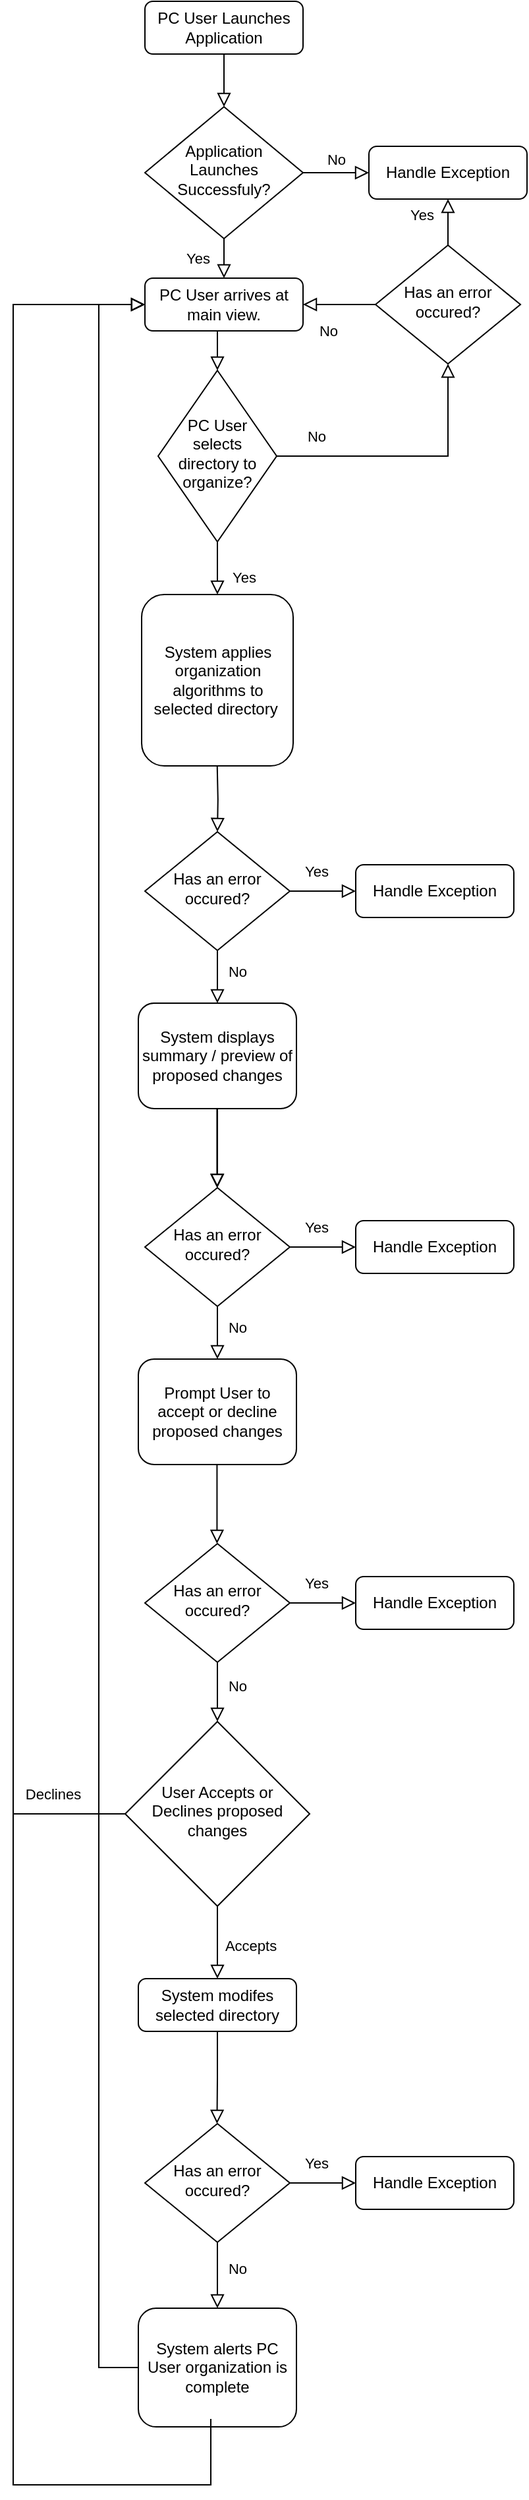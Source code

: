 <mxfile version="20.7.4" type="device"><diagram id="C5RBs43oDa-KdzZeNtuy" name="Page-1"><mxGraphModel dx="375" dy="439" grid="1" gridSize="10" guides="1" tooltips="1" connect="1" arrows="1" fold="1" page="1" pageScale="1" pageWidth="827" pageHeight="1169" math="0" shadow="0"><root><mxCell id="WIyWlLk6GJQsqaUBKTNV-0"/><mxCell id="WIyWlLk6GJQsqaUBKTNV-1" parent="WIyWlLk6GJQsqaUBKTNV-0"/><mxCell id="WIyWlLk6GJQsqaUBKTNV-2" value="" style="rounded=0;html=1;jettySize=auto;orthogonalLoop=1;fontSize=11;endArrow=block;endFill=0;endSize=8;strokeWidth=1;shadow=0;labelBackgroundColor=none;edgeStyle=orthogonalEdgeStyle;" parent="WIyWlLk6GJQsqaUBKTNV-1" source="WIyWlLk6GJQsqaUBKTNV-3" target="WIyWlLk6GJQsqaUBKTNV-6" edge="1"><mxGeometry relative="1" as="geometry"/></mxCell><mxCell id="WIyWlLk6GJQsqaUBKTNV-3" value="PC User Launches Application" style="rounded=1;whiteSpace=wrap;html=1;fontSize=12;glass=0;strokeWidth=1;shadow=0;" parent="WIyWlLk6GJQsqaUBKTNV-1" vertex="1"><mxGeometry x="160" y="80" width="120" height="40" as="geometry"/></mxCell><mxCell id="WIyWlLk6GJQsqaUBKTNV-4" value="Yes" style="rounded=0;html=1;jettySize=auto;orthogonalLoop=1;fontSize=11;endArrow=block;endFill=0;endSize=8;strokeWidth=1;shadow=0;labelBackgroundColor=none;edgeStyle=orthogonalEdgeStyle;entryX=0.5;entryY=0;entryDx=0;entryDy=0;" parent="WIyWlLk6GJQsqaUBKTNV-1" source="WIyWlLk6GJQsqaUBKTNV-6" target="dUDngrsz6RCgi_Tcqs33-11" edge="1"><mxGeometry y="20" relative="1" as="geometry"><mxPoint as="offset"/><mxPoint x="220.029" y="290.023" as="targetPoint"/></mxGeometry></mxCell><mxCell id="WIyWlLk6GJQsqaUBKTNV-6" value="Application Launches Successfuly?" style="rhombus;whiteSpace=wrap;html=1;shadow=0;fontFamily=Helvetica;fontSize=12;align=center;strokeWidth=1;spacing=6;spacingTop=-4;" parent="WIyWlLk6GJQsqaUBKTNV-1" vertex="1"><mxGeometry x="160" y="160" width="120" height="100" as="geometry"/></mxCell><mxCell id="dUDngrsz6RCgi_Tcqs33-4" value="No" style="edgeStyle=orthogonalEdgeStyle;rounded=0;html=1;jettySize=auto;orthogonalLoop=1;fontSize=11;endArrow=block;endFill=0;endSize=8;strokeWidth=1;shadow=0;labelBackgroundColor=none;exitX=1;exitY=0.5;exitDx=0;exitDy=0;" parent="WIyWlLk6GJQsqaUBKTNV-1" source="WIyWlLk6GJQsqaUBKTNV-6" target="dUDngrsz6RCgi_Tcqs33-5" edge="1"><mxGeometry y="10" relative="1" as="geometry"><mxPoint as="offset"/><mxPoint x="280" y="210" as="sourcePoint"/></mxGeometry></mxCell><mxCell id="dUDngrsz6RCgi_Tcqs33-5" value="Handle Exception" style="rounded=1;whiteSpace=wrap;html=1;fontSize=12;glass=0;strokeWidth=1;shadow=0;" parent="WIyWlLk6GJQsqaUBKTNV-1" vertex="1"><mxGeometry x="330" y="190" width="120" height="40" as="geometry"/></mxCell><mxCell id="dUDngrsz6RCgi_Tcqs33-11" value="PC User arrives at main view." style="rounded=1;whiteSpace=wrap;html=1;fontSize=12;glass=0;strokeWidth=1;shadow=0;" parent="WIyWlLk6GJQsqaUBKTNV-1" vertex="1"><mxGeometry x="160" y="290" width="120" height="40" as="geometry"/></mxCell><mxCell id="dUDngrsz6RCgi_Tcqs33-13" value="Yes" style="rounded=0;html=1;jettySize=auto;orthogonalLoop=1;fontSize=11;endArrow=block;endFill=0;endSize=8;strokeWidth=1;shadow=0;labelBackgroundColor=none;edgeStyle=orthogonalEdgeStyle;" parent="WIyWlLk6GJQsqaUBKTNV-1" source="dUDngrsz6RCgi_Tcqs33-15" target="dUDngrsz6RCgi_Tcqs33-16" edge="1"><mxGeometry x="0.333" y="20" relative="1" as="geometry"><mxPoint as="offset"/></mxGeometry></mxCell><mxCell id="dUDngrsz6RCgi_Tcqs33-15" value="PC User selects directory to organize?" style="rhombus;whiteSpace=wrap;html=1;shadow=0;fontFamily=Helvetica;fontSize=12;align=center;strokeWidth=1;spacing=6;spacingTop=-4;" parent="WIyWlLk6GJQsqaUBKTNV-1" vertex="1"><mxGeometry x="170" y="360" width="90" height="130" as="geometry"/></mxCell><mxCell id="dUDngrsz6RCgi_Tcqs33-16" value="System applies organization algorithms to selected directory&amp;nbsp;" style="rounded=1;whiteSpace=wrap;html=1;fontSize=12;glass=0;strokeWidth=1;shadow=0;" parent="WIyWlLk6GJQsqaUBKTNV-1" vertex="1"><mxGeometry x="157.5" y="530" width="115" height="130" as="geometry"/></mxCell><mxCell id="dUDngrsz6RCgi_Tcqs33-18" value="" style="rounded=0;html=1;jettySize=auto;orthogonalLoop=1;fontSize=11;endArrow=block;endFill=0;endSize=8;strokeWidth=1;shadow=0;labelBackgroundColor=none;edgeStyle=orthogonalEdgeStyle;entryX=0.5;entryY=0;entryDx=0;entryDy=0;exitX=0.5;exitY=1;exitDx=0;exitDy=0;" parent="WIyWlLk6GJQsqaUBKTNV-1" source="dUDngrsz6RCgi_Tcqs33-11" target="dUDngrsz6RCgi_Tcqs33-15" edge="1"><mxGeometry y="20" relative="1" as="geometry"><mxPoint as="offset"/><mxPoint x="219.929" y="329.996" as="sourcePoint"/><mxPoint x="219.9" y="360.02" as="targetPoint"/></mxGeometry></mxCell><mxCell id="dUDngrsz6RCgi_Tcqs33-21" value="Has an error occured?" style="rhombus;whiteSpace=wrap;html=1;shadow=0;fontFamily=Helvetica;fontSize=12;align=center;strokeWidth=1;spacing=6;spacingTop=-4;" parent="WIyWlLk6GJQsqaUBKTNV-1" vertex="1"><mxGeometry x="335" y="265" width="110" height="90" as="geometry"/></mxCell><mxCell id="dUDngrsz6RCgi_Tcqs33-22" value="No" style="rounded=0;html=1;jettySize=auto;orthogonalLoop=1;fontSize=11;endArrow=block;endFill=0;endSize=8;strokeWidth=1;shadow=0;labelBackgroundColor=none;edgeStyle=orthogonalEdgeStyle;exitX=1;exitY=0.5;exitDx=0;exitDy=0;entryX=0.5;entryY=1;entryDx=0;entryDy=0;" parent="WIyWlLk6GJQsqaUBKTNV-1" source="dUDngrsz6RCgi_Tcqs33-15" target="dUDngrsz6RCgi_Tcqs33-21" edge="1"><mxGeometry x="-0.7" y="15" relative="1" as="geometry"><mxPoint as="offset"/><mxPoint x="480" y="470" as="sourcePoint"/><mxPoint x="480" y="530" as="targetPoint"/></mxGeometry></mxCell><mxCell id="dUDngrsz6RCgi_Tcqs33-23" value="No" style="rounded=0;html=1;jettySize=auto;orthogonalLoop=1;fontSize=11;endArrow=block;endFill=0;endSize=8;strokeWidth=1;shadow=0;labelBackgroundColor=none;edgeStyle=orthogonalEdgeStyle;exitX=0;exitY=0.5;exitDx=0;exitDy=0;entryX=1;entryY=0.5;entryDx=0;entryDy=0;" parent="WIyWlLk6GJQsqaUBKTNV-1" source="dUDngrsz6RCgi_Tcqs33-21" target="dUDngrsz6RCgi_Tcqs33-11" edge="1"><mxGeometry x="0.333" y="20" relative="1" as="geometry"><mxPoint as="offset"/><mxPoint x="490" y="480" as="sourcePoint"/><mxPoint x="490" y="540" as="targetPoint"/></mxGeometry></mxCell><mxCell id="dUDngrsz6RCgi_Tcqs33-24" value="Yes" style="rounded=0;html=1;jettySize=auto;orthogonalLoop=1;fontSize=11;endArrow=block;endFill=0;endSize=8;strokeWidth=1;shadow=0;labelBackgroundColor=none;edgeStyle=orthogonalEdgeStyle;exitX=0.5;exitY=0;exitDx=0;exitDy=0;entryX=0.5;entryY=1;entryDx=0;entryDy=0;" parent="WIyWlLk6GJQsqaUBKTNV-1" source="dUDngrsz6RCgi_Tcqs33-21" target="dUDngrsz6RCgi_Tcqs33-5" edge="1"><mxGeometry x="0.333" y="20" relative="1" as="geometry"><mxPoint as="offset"/><mxPoint x="500" y="490" as="sourcePoint"/><mxPoint x="500" y="550" as="targetPoint"/></mxGeometry></mxCell><mxCell id="dUDngrsz6RCgi_Tcqs33-26" value="Has an error occured?" style="rhombus;whiteSpace=wrap;html=1;shadow=0;fontFamily=Helvetica;fontSize=12;align=center;strokeWidth=1;spacing=6;spacingTop=-4;" parent="WIyWlLk6GJQsqaUBKTNV-1" vertex="1"><mxGeometry x="160" y="710" width="110" height="90" as="geometry"/></mxCell><mxCell id="dUDngrsz6RCgi_Tcqs33-27" value="" style="rounded=0;html=1;jettySize=auto;orthogonalLoop=1;fontSize=11;endArrow=block;endFill=0;endSize=8;strokeWidth=1;shadow=0;labelBackgroundColor=none;edgeStyle=orthogonalEdgeStyle;entryX=0.5;entryY=0;entryDx=0;entryDy=0;" parent="WIyWlLk6GJQsqaUBKTNV-1" target="dUDngrsz6RCgi_Tcqs33-26" edge="1"><mxGeometry x="0.333" y="20" relative="1" as="geometry"><mxPoint as="offset"/><mxPoint x="214.86" y="660" as="sourcePoint"/><mxPoint x="214.86" y="700" as="targetPoint"/></mxGeometry></mxCell><mxCell id="dUDngrsz6RCgi_Tcqs33-28" value="Handle Exception" style="rounded=1;whiteSpace=wrap;html=1;fontSize=12;glass=0;strokeWidth=1;shadow=0;" parent="WIyWlLk6GJQsqaUBKTNV-1" vertex="1"><mxGeometry x="320" y="735" width="120" height="40" as="geometry"/></mxCell><mxCell id="dUDngrsz6RCgi_Tcqs33-29" value="Yes" style="rounded=0;html=1;jettySize=auto;orthogonalLoop=1;fontSize=11;endArrow=block;endFill=0;endSize=8;strokeWidth=1;shadow=0;labelBackgroundColor=none;edgeStyle=orthogonalEdgeStyle;exitX=1;exitY=0.5;exitDx=0;exitDy=0;entryX=0;entryY=0.5;entryDx=0;entryDy=0;" parent="WIyWlLk6GJQsqaUBKTNV-1" source="dUDngrsz6RCgi_Tcqs33-26" target="dUDngrsz6RCgi_Tcqs33-28" edge="1"><mxGeometry x="-0.2" y="15" relative="1" as="geometry"><mxPoint as="offset"/><mxPoint x="225" y="500" as="sourcePoint"/><mxPoint x="225" y="540" as="targetPoint"/></mxGeometry></mxCell><mxCell id="dUDngrsz6RCgi_Tcqs33-30" value="System displays summary / preview of proposed changes" style="rounded=1;whiteSpace=wrap;html=1;fontSize=12;glass=0;strokeWidth=1;shadow=0;" parent="WIyWlLk6GJQsqaUBKTNV-1" vertex="1"><mxGeometry x="155" y="840" width="120" height="80" as="geometry"/></mxCell><mxCell id="dUDngrsz6RCgi_Tcqs33-31" value="No" style="rounded=0;html=1;jettySize=auto;orthogonalLoop=1;fontSize=11;endArrow=block;endFill=0;endSize=8;strokeWidth=1;shadow=0;labelBackgroundColor=none;edgeStyle=orthogonalEdgeStyle;exitX=0.5;exitY=1;exitDx=0;exitDy=0;entryX=0.5;entryY=0;entryDx=0;entryDy=0;" parent="WIyWlLk6GJQsqaUBKTNV-1" source="dUDngrsz6RCgi_Tcqs33-26" target="dUDngrsz6RCgi_Tcqs33-30" edge="1"><mxGeometry x="-0.2" y="15" relative="1" as="geometry"><mxPoint as="offset"/><mxPoint x="280" y="765" as="sourcePoint"/><mxPoint x="330" y="765" as="targetPoint"/></mxGeometry></mxCell><mxCell id="dUDngrsz6RCgi_Tcqs33-39" value="Has an error occured?" style="rhombus;whiteSpace=wrap;html=1;shadow=0;fontFamily=Helvetica;fontSize=12;align=center;strokeWidth=1;spacing=6;spacingTop=-4;" parent="WIyWlLk6GJQsqaUBKTNV-1" vertex="1"><mxGeometry x="160" y="980" width="110" height="90" as="geometry"/></mxCell><mxCell id="dUDngrsz6RCgi_Tcqs33-40" value="" style="rounded=0;html=1;jettySize=auto;orthogonalLoop=1;fontSize=11;endArrow=block;endFill=0;endSize=8;strokeWidth=1;shadow=0;labelBackgroundColor=none;edgeStyle=orthogonalEdgeStyle;entryX=0.5;entryY=0;entryDx=0;entryDy=0;exitX=0.5;exitY=1;exitDx=0;exitDy=0;" parent="WIyWlLk6GJQsqaUBKTNV-1" source="dUDngrsz6RCgi_Tcqs33-30" target="dUDngrsz6RCgi_Tcqs33-39" edge="1"><mxGeometry x="0.333" y="20" relative="1" as="geometry"><mxPoint as="offset"/><mxPoint x="214.86" y="930" as="sourcePoint"/><mxPoint x="214.86" y="970" as="targetPoint"/></mxGeometry></mxCell><mxCell id="dUDngrsz6RCgi_Tcqs33-41" value="Handle Exception" style="rounded=1;whiteSpace=wrap;html=1;fontSize=12;glass=0;strokeWidth=1;shadow=0;" parent="WIyWlLk6GJQsqaUBKTNV-1" vertex="1"><mxGeometry x="320" y="1005" width="120" height="40" as="geometry"/></mxCell><mxCell id="dUDngrsz6RCgi_Tcqs33-42" value="Yes" style="rounded=0;html=1;jettySize=auto;orthogonalLoop=1;fontSize=11;endArrow=block;endFill=0;endSize=8;strokeWidth=1;shadow=0;labelBackgroundColor=none;edgeStyle=orthogonalEdgeStyle;exitX=1;exitY=0.5;exitDx=0;exitDy=0;entryX=0;entryY=0.5;entryDx=0;entryDy=0;" parent="WIyWlLk6GJQsqaUBKTNV-1" source="dUDngrsz6RCgi_Tcqs33-39" target="dUDngrsz6RCgi_Tcqs33-41" edge="1"><mxGeometry x="-0.2" y="15" relative="1" as="geometry"><mxPoint as="offset"/><mxPoint x="225" y="770" as="sourcePoint"/><mxPoint x="225" y="810" as="targetPoint"/></mxGeometry></mxCell><mxCell id="dUDngrsz6RCgi_Tcqs33-43" value="No" style="rounded=0;html=1;jettySize=auto;orthogonalLoop=1;fontSize=11;endArrow=block;endFill=0;endSize=8;strokeWidth=1;shadow=0;labelBackgroundColor=none;edgeStyle=orthogonalEdgeStyle;exitX=0.5;exitY=1;exitDx=0;exitDy=0;entryX=0.5;entryY=0;entryDx=0;entryDy=0;" parent="WIyWlLk6GJQsqaUBKTNV-1" source="dUDngrsz6RCgi_Tcqs33-39" edge="1"><mxGeometry x="-0.2" y="15" relative="1" as="geometry"><mxPoint as="offset"/><mxPoint x="280" y="1035" as="sourcePoint"/><mxPoint x="215" y="1110" as="targetPoint"/></mxGeometry></mxCell><mxCell id="dUDngrsz6RCgi_Tcqs33-44" value="Prompt User to accept or decline proposed changes" style="rounded=1;whiteSpace=wrap;html=1;fontSize=12;glass=0;strokeWidth=1;shadow=0;" parent="WIyWlLk6GJQsqaUBKTNV-1" vertex="1"><mxGeometry x="155" y="1110" width="120" height="80" as="geometry"/></mxCell><mxCell id="dUDngrsz6RCgi_Tcqs33-46" value="" style="rounded=0;html=1;jettySize=auto;orthogonalLoop=1;fontSize=11;endArrow=block;endFill=0;endSize=8;strokeWidth=1;shadow=0;labelBackgroundColor=none;edgeStyle=orthogonalEdgeStyle;entryX=0.5;entryY=0;entryDx=0;entryDy=0;exitX=0.5;exitY=1;exitDx=0;exitDy=0;" parent="WIyWlLk6GJQsqaUBKTNV-1" edge="1"><mxGeometry x="0.333" y="20" relative="1" as="geometry"><mxPoint as="offset"/><mxPoint x="214.71" y="920" as="sourcePoint"/><mxPoint x="214.71" y="980" as="targetPoint"/></mxGeometry></mxCell><mxCell id="dUDngrsz6RCgi_Tcqs33-47" value="Has an error occured?" style="rhombus;whiteSpace=wrap;html=1;shadow=0;fontFamily=Helvetica;fontSize=12;align=center;strokeWidth=1;spacing=6;spacingTop=-4;" parent="WIyWlLk6GJQsqaUBKTNV-1" vertex="1"><mxGeometry x="160" y="1250" width="110" height="90" as="geometry"/></mxCell><mxCell id="dUDngrsz6RCgi_Tcqs33-48" value="Handle Exception" style="rounded=1;whiteSpace=wrap;html=1;fontSize=12;glass=0;strokeWidth=1;shadow=0;" parent="WIyWlLk6GJQsqaUBKTNV-1" vertex="1"><mxGeometry x="320" y="1275" width="120" height="40" as="geometry"/></mxCell><mxCell id="dUDngrsz6RCgi_Tcqs33-49" value="Yes" style="rounded=0;html=1;jettySize=auto;orthogonalLoop=1;fontSize=11;endArrow=block;endFill=0;endSize=8;strokeWidth=1;shadow=0;labelBackgroundColor=none;edgeStyle=orthogonalEdgeStyle;exitX=1;exitY=0.5;exitDx=0;exitDy=0;entryX=0;entryY=0.5;entryDx=0;entryDy=0;" parent="WIyWlLk6GJQsqaUBKTNV-1" source="dUDngrsz6RCgi_Tcqs33-47" target="dUDngrsz6RCgi_Tcqs33-48" edge="1"><mxGeometry x="-0.2" y="15" relative="1" as="geometry"><mxPoint as="offset"/><mxPoint x="225" y="1040" as="sourcePoint"/><mxPoint x="225" y="1080" as="targetPoint"/></mxGeometry></mxCell><mxCell id="dUDngrsz6RCgi_Tcqs33-50" value="No" style="rounded=0;html=1;jettySize=auto;orthogonalLoop=1;fontSize=11;endArrow=block;endFill=0;endSize=8;strokeWidth=1;shadow=0;labelBackgroundColor=none;edgeStyle=orthogonalEdgeStyle;exitX=0.5;exitY=1;exitDx=0;exitDy=0;entryX=0.5;entryY=0;entryDx=0;entryDy=0;" parent="WIyWlLk6GJQsqaUBKTNV-1" source="dUDngrsz6RCgi_Tcqs33-47" target="dUDngrsz6RCgi_Tcqs33-52" edge="1"><mxGeometry x="-0.2" y="15" relative="1" as="geometry"><mxPoint as="offset"/><mxPoint x="280" y="1305" as="sourcePoint"/><mxPoint x="215" y="1380" as="targetPoint"/></mxGeometry></mxCell><mxCell id="dUDngrsz6RCgi_Tcqs33-51" value="" style="rounded=0;html=1;jettySize=auto;orthogonalLoop=1;fontSize=11;endArrow=block;endFill=0;endSize=8;strokeWidth=1;shadow=0;labelBackgroundColor=none;edgeStyle=orthogonalEdgeStyle;entryX=0.5;entryY=0;entryDx=0;entryDy=0;exitX=0.5;exitY=1;exitDx=0;exitDy=0;" parent="WIyWlLk6GJQsqaUBKTNV-1" edge="1"><mxGeometry x="0.333" y="20" relative="1" as="geometry"><mxPoint as="offset"/><mxPoint x="214.71" y="1190" as="sourcePoint"/><mxPoint x="214.71" y="1250" as="targetPoint"/></mxGeometry></mxCell><mxCell id="dUDngrsz6RCgi_Tcqs33-52" value="User Accepts or Declines proposed changes" style="rhombus;whiteSpace=wrap;html=1;shadow=0;fontFamily=Helvetica;fontSize=12;align=center;strokeWidth=1;spacing=6;spacingTop=-4;" parent="WIyWlLk6GJQsqaUBKTNV-1" vertex="1"><mxGeometry x="145" y="1385" width="140" height="140" as="geometry"/></mxCell><mxCell id="dUDngrsz6RCgi_Tcqs33-55" value="Accepts" style="rounded=0;html=1;jettySize=auto;orthogonalLoop=1;fontSize=11;endArrow=block;endFill=0;endSize=8;strokeWidth=1;shadow=0;labelBackgroundColor=none;edgeStyle=orthogonalEdgeStyle;exitX=0.5;exitY=1;exitDx=0;exitDy=0;entryX=0.5;entryY=0;entryDx=0;entryDy=0;" parent="WIyWlLk6GJQsqaUBKTNV-1" source="dUDngrsz6RCgi_Tcqs33-52" target="dUDngrsz6RCgi_Tcqs33-58" edge="1"><mxGeometry x="0.077" y="25" relative="1" as="geometry"><mxPoint as="offset"/><mxPoint x="280" y="1515" as="sourcePoint"/><mxPoint x="215" y="1590" as="targetPoint"/></mxGeometry></mxCell><mxCell id="dUDngrsz6RCgi_Tcqs33-57" value="Declines" style="rounded=0;html=1;jettySize=auto;orthogonalLoop=1;fontSize=11;endArrow=block;endFill=0;endSize=8;strokeWidth=1;shadow=0;labelBackgroundColor=none;edgeStyle=orthogonalEdgeStyle;exitX=0;exitY=0.5;exitDx=0;exitDy=0;entryX=0;entryY=0.5;entryDx=0;entryDy=0;" parent="WIyWlLk6GJQsqaUBKTNV-1" source="dUDngrsz6RCgi_Tcqs33-52" target="dUDngrsz6RCgi_Tcqs33-11" edge="1"><mxGeometry x="-0.917" y="-15" relative="1" as="geometry"><mxPoint as="offset"/><mxPoint x="225" y="1350" as="sourcePoint"/><mxPoint x="225" y="1395" as="targetPoint"/><Array as="points"><mxPoint x="60" y="1455"/><mxPoint x="60" y="310"/></Array></mxGeometry></mxCell><mxCell id="dUDngrsz6RCgi_Tcqs33-58" value="System modifes selected directory" style="rounded=1;whiteSpace=wrap;html=1;fontSize=12;glass=0;strokeWidth=1;shadow=0;" parent="WIyWlLk6GJQsqaUBKTNV-1" vertex="1"><mxGeometry x="155" y="1580" width="120" height="40" as="geometry"/></mxCell><mxCell id="dUDngrsz6RCgi_Tcqs33-59" value="Has an error occured?" style="rhombus;whiteSpace=wrap;html=1;shadow=0;fontFamily=Helvetica;fontSize=12;align=center;strokeWidth=1;spacing=6;spacingTop=-4;" parent="WIyWlLk6GJQsqaUBKTNV-1" vertex="1"><mxGeometry x="160" y="1690" width="110" height="90" as="geometry"/></mxCell><mxCell id="dUDngrsz6RCgi_Tcqs33-60" value="Handle Exception" style="rounded=1;whiteSpace=wrap;html=1;fontSize=12;glass=0;strokeWidth=1;shadow=0;" parent="WIyWlLk6GJQsqaUBKTNV-1" vertex="1"><mxGeometry x="320" y="1715" width="120" height="40" as="geometry"/></mxCell><mxCell id="dUDngrsz6RCgi_Tcqs33-61" value="Yes" style="rounded=0;html=1;jettySize=auto;orthogonalLoop=1;fontSize=11;endArrow=block;endFill=0;endSize=8;strokeWidth=1;shadow=0;labelBackgroundColor=none;edgeStyle=orthogonalEdgeStyle;exitX=1;exitY=0.5;exitDx=0;exitDy=0;entryX=0;entryY=0.5;entryDx=0;entryDy=0;" parent="WIyWlLk6GJQsqaUBKTNV-1" source="dUDngrsz6RCgi_Tcqs33-59" target="dUDngrsz6RCgi_Tcqs33-60" edge="1"><mxGeometry x="-0.2" y="15" relative="1" as="geometry"><mxPoint as="offset"/><mxPoint x="225" y="1480" as="sourcePoint"/><mxPoint x="225" y="1520" as="targetPoint"/></mxGeometry></mxCell><mxCell id="dUDngrsz6RCgi_Tcqs33-62" value="No" style="rounded=0;html=1;jettySize=auto;orthogonalLoop=1;fontSize=11;endArrow=block;endFill=0;endSize=8;strokeWidth=1;shadow=0;labelBackgroundColor=none;edgeStyle=orthogonalEdgeStyle;exitX=0.5;exitY=1;exitDx=0;exitDy=0;entryX=0.5;entryY=0;entryDx=0;entryDy=0;" parent="WIyWlLk6GJQsqaUBKTNV-1" source="dUDngrsz6RCgi_Tcqs33-59" target="dUDngrsz6RCgi_Tcqs33-64" edge="1"><mxGeometry x="-0.2" y="15" relative="1" as="geometry"><mxPoint as="offset"/><mxPoint x="280" y="1745" as="sourcePoint"/><mxPoint x="215" y="1825" as="targetPoint"/></mxGeometry></mxCell><mxCell id="dUDngrsz6RCgi_Tcqs33-63" value="" style="rounded=0;html=1;jettySize=auto;orthogonalLoop=1;fontSize=11;endArrow=block;endFill=0;endSize=8;strokeWidth=1;shadow=0;labelBackgroundColor=none;edgeStyle=orthogonalEdgeStyle;entryX=0.5;entryY=0;entryDx=0;entryDy=0;exitX=0.5;exitY=1;exitDx=0;exitDy=0;" parent="WIyWlLk6GJQsqaUBKTNV-1" source="dUDngrsz6RCgi_Tcqs33-58" edge="1"><mxGeometry x="0.333" y="20" relative="1" as="geometry"><mxPoint as="offset"/><mxPoint x="214.71" y="1630" as="sourcePoint"/><mxPoint x="214.71" y="1690" as="targetPoint"/></mxGeometry></mxCell><mxCell id="dUDngrsz6RCgi_Tcqs33-64" value="System alerts PC User organization is complete" style="rounded=1;whiteSpace=wrap;html=1;fontSize=12;glass=0;strokeWidth=1;shadow=0;" parent="WIyWlLk6GJQsqaUBKTNV-1" vertex="1"><mxGeometry x="155" y="1830" width="120" height="90" as="geometry"/></mxCell><mxCell id="dUDngrsz6RCgi_Tcqs33-65" value="" style="rounded=0;html=1;jettySize=auto;orthogonalLoop=1;fontSize=11;endArrow=block;endFill=0;endSize=8;strokeWidth=1;shadow=0;labelBackgroundColor=none;edgeStyle=orthogonalEdgeStyle;exitX=0;exitY=0.5;exitDx=0;exitDy=0;entryX=0;entryY=0.5;entryDx=0;entryDy=0;" parent="WIyWlLk6GJQsqaUBKTNV-1" target="dUDngrsz6RCgi_Tcqs33-11" edge="1"><mxGeometry x="0.333" y="20" relative="1" as="geometry"><mxPoint as="offset"/><mxPoint x="155" y="1875" as="sourcePoint"/><mxPoint x="155" y="310" as="targetPoint"/><Array as="points"><mxPoint x="125" y="1875"/><mxPoint x="125" y="310"/></Array></mxGeometry></mxCell><mxCell id="wg1NHIZgwUUtQbYkZSd_-1" value="" style="rounded=0;html=1;jettySize=auto;orthogonalLoop=1;fontSize=11;endArrow=block;endFill=0;endSize=8;strokeWidth=1;shadow=0;labelBackgroundColor=none;edgeStyle=orthogonalEdgeStyle;exitX=0.5;exitY=1;exitDx=0;exitDy=0;" edge="1" parent="WIyWlLk6GJQsqaUBKTNV-1"><mxGeometry x="0.333" y="20" relative="1" as="geometry"><mxPoint as="offset"/><mxPoint x="210" y="1914.0" as="sourcePoint"/><mxPoint x="160" y="310" as="targetPoint"/><Array as="points"><mxPoint x="210" y="1964"/><mxPoint x="60" y="1964"/></Array></mxGeometry></mxCell></root></mxGraphModel></diagram></mxfile>